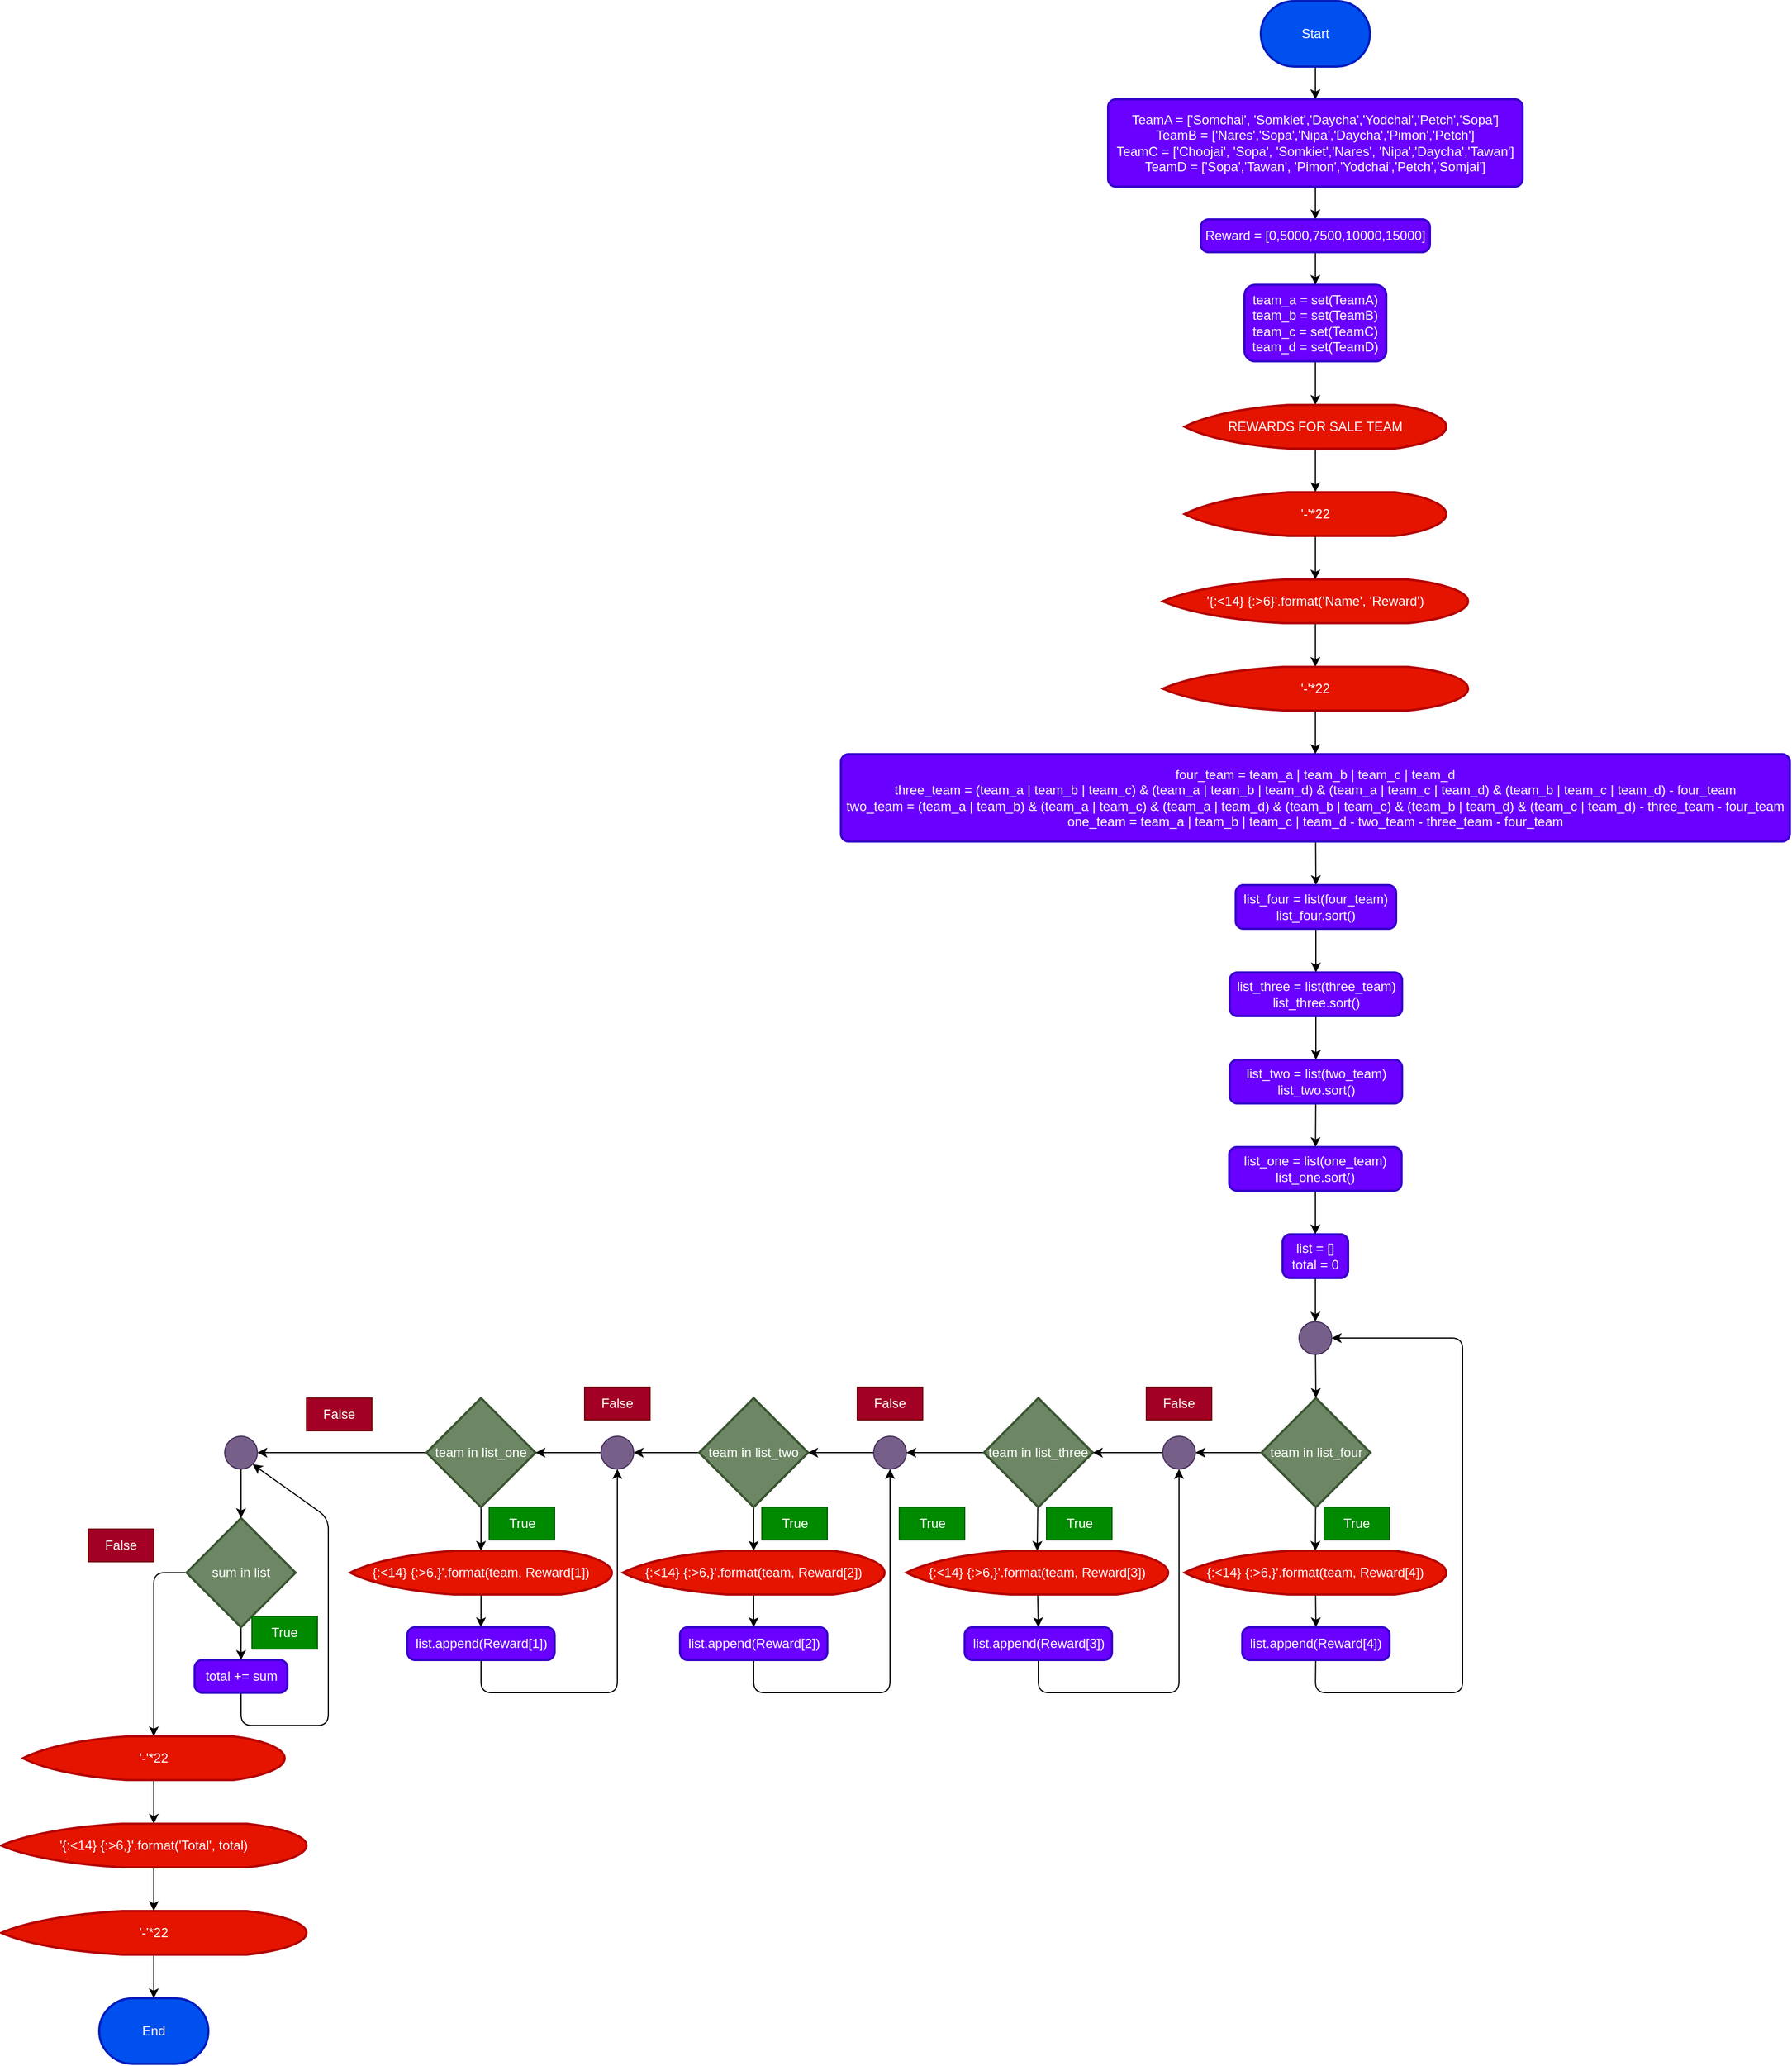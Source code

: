 <mxfile>
    <diagram id="S-5zMVGBL2YbQHrQpt5b" name="Page-1">
        <mxGraphModel dx="2244" dy="929" grid="1" gridSize="10" guides="1" tooltips="1" connect="1" arrows="1" fold="1" page="1" pageScale="1" pageWidth="850" pageHeight="1100" math="0" shadow="0">
            <root>
                <mxCell id="0"/>
                <mxCell id="1" parent="0"/>
                <mxCell id="5" style="edgeStyle=none;html=1;entryX=0.5;entryY=0;entryDx=0;entryDy=0;" edge="1" parent="1" source="2" target="4">
                    <mxGeometry relative="1" as="geometry"/>
                </mxCell>
                <mxCell id="110" value="" style="edgeStyle=none;html=1;" edge="1" parent="1" source="2" target="4">
                    <mxGeometry relative="1" as="geometry"/>
                </mxCell>
                <mxCell id="2" value="Start" style="strokeWidth=2;html=1;shape=mxgraph.flowchart.terminator;whiteSpace=wrap;fillColor=#0050ef;fontColor=#ffffff;strokeColor=#001DBC;" vertex="1" parent="1">
                    <mxGeometry x="760" y="180" width="100" height="60" as="geometry"/>
                </mxCell>
                <mxCell id="8" style="edgeStyle=none;html=1;entryX=0.5;entryY=0;entryDx=0;entryDy=0;" edge="1" parent="1" source="4" target="6">
                    <mxGeometry relative="1" as="geometry"/>
                </mxCell>
                <mxCell id="4" value="TeamA = ['Somchai', 'Somkiet','Daycha','Yodchai','Petch','Sopa']&lt;br&gt;TeamB = ['Nares','Sopa','Nipa','Daycha','Pimon','Petch'] &lt;br&gt;TeamC = ['Choojai', 'Sopa', 'Somkiet','Nares', 'Nipa','Daycha','Tawan'] &lt;br&gt;TeamD = ['Sopa','Tawan', 'Pimon','Yodchai','Petch','Somjai']" style="rounded=1;whiteSpace=wrap;html=1;absoluteArcSize=1;arcSize=14;strokeWidth=2;fillColor=#6a00ff;fontColor=#ffffff;strokeColor=#3700CC;" vertex="1" parent="1">
                    <mxGeometry x="620" y="270" width="380" height="80" as="geometry"/>
                </mxCell>
                <mxCell id="10" value="" style="edgeStyle=none;html=1;" edge="1" parent="1" source="6" target="9">
                    <mxGeometry relative="1" as="geometry"/>
                </mxCell>
                <mxCell id="6" value="Reward = [0,5000,7500,10000,15000]" style="rounded=1;whiteSpace=wrap;html=1;absoluteArcSize=1;arcSize=14;strokeWidth=2;fillColor=#6a00ff;fontColor=#ffffff;strokeColor=#3700CC;" vertex="1" parent="1">
                    <mxGeometry x="705" y="380" width="210" height="30" as="geometry"/>
                </mxCell>
                <mxCell id="20" style="edgeStyle=none;html=1;entryX=0.5;entryY=0;entryDx=0;entryDy=0;entryPerimeter=0;" edge="1" parent="1" source="9" target="11">
                    <mxGeometry relative="1" as="geometry"/>
                </mxCell>
                <mxCell id="9" value="team_a = set(TeamA) team_b = set(TeamB) team_c = set(TeamC) team_d = set(TeamD)" style="rounded=1;whiteSpace=wrap;html=1;arcSize=14;strokeWidth=2;fillColor=#6a00ff;fontColor=#ffffff;strokeColor=#3700CC;" vertex="1" parent="1">
                    <mxGeometry x="745" y="440" width="130" height="70" as="geometry"/>
                </mxCell>
                <mxCell id="13" value="" style="edgeStyle=none;html=1;" edge="1" parent="1" source="11" target="12">
                    <mxGeometry relative="1" as="geometry"/>
                </mxCell>
                <mxCell id="11" value="REWARDS FOR SALE TEAM" style="strokeWidth=2;html=1;shape=mxgraph.flowchart.display;whiteSpace=wrap;fillColor=#e51400;strokeColor=#B20000;fontColor=#ffffff;" vertex="1" parent="1">
                    <mxGeometry x="690" y="550" width="240" height="40" as="geometry"/>
                </mxCell>
                <mxCell id="15" value="" style="edgeStyle=none;html=1;" edge="1" parent="1" source="12" target="14">
                    <mxGeometry relative="1" as="geometry"/>
                </mxCell>
                <mxCell id="12" value="&lt;span&gt;'-'*22&lt;/span&gt;" style="strokeWidth=2;html=1;shape=mxgraph.flowchart.display;whiteSpace=wrap;fillColor=#e51400;strokeColor=#B20000;fontColor=#ffffff;" vertex="1" parent="1">
                    <mxGeometry x="690" y="630" width="240" height="40" as="geometry"/>
                </mxCell>
                <mxCell id="17" value="" style="edgeStyle=none;html=1;" edge="1" parent="1" source="14" target="16">
                    <mxGeometry relative="1" as="geometry"/>
                </mxCell>
                <mxCell id="14" value="&lt;span&gt;'{:&amp;lt;14} {:&amp;gt;6}'.format('Name', 'Reward')&lt;/span&gt;" style="strokeWidth=2;html=1;shape=mxgraph.flowchart.display;whiteSpace=wrap;fillColor=#e51400;strokeColor=#B20000;fontColor=#ffffff;" vertex="1" parent="1">
                    <mxGeometry x="670" y="710" width="280" height="40" as="geometry"/>
                </mxCell>
                <mxCell id="23" style="edgeStyle=none;html=1;entryX=0.5;entryY=0;entryDx=0;entryDy=0;" edge="1" parent="1" source="16" target="22">
                    <mxGeometry relative="1" as="geometry"/>
                </mxCell>
                <mxCell id="16" value="&lt;span&gt;'-'*22&lt;/span&gt;" style="strokeWidth=2;html=1;shape=mxgraph.flowchart.display;whiteSpace=wrap;fillColor=#e51400;strokeColor=#B20000;fontColor=#ffffff;" vertex="1" parent="1">
                    <mxGeometry x="670" y="790" width="280" height="40" as="geometry"/>
                </mxCell>
                <mxCell id="25" style="edgeStyle=none;html=1;entryX=0.5;entryY=0;entryDx=0;entryDy=0;" edge="1" parent="1" source="22" target="24">
                    <mxGeometry relative="1" as="geometry"/>
                </mxCell>
                <mxCell id="22" value="four_team = team_a | team_b | team_c | team_d &lt;br&gt;three_team = (team_a | team_b | team_c) &amp;amp; (team_a | team_b | team_d) &amp;amp; (team_a | team_c | team_d) &amp;amp; (team_b | team_c | team_d) - four_team &lt;br&gt;two_team = (team_a | team_b) &amp;amp; (team_a | team_c) &amp;amp; (team_a | team_d) &amp;amp; (team_b | team_c) &amp;amp; (team_b | team_d) &amp;amp; (team_c | team_d) - three_team - four_team &lt;br&gt;one_team = team_a | team_b | team_c | team_d - two_team - three_team - four_team" style="rounded=1;whiteSpace=wrap;html=1;absoluteArcSize=1;arcSize=14;strokeWidth=2;fillColor=#6a00ff;fontColor=#ffffff;strokeColor=#3700CC;" vertex="1" parent="1">
                    <mxGeometry x="375" y="870" width="870" height="80" as="geometry"/>
                </mxCell>
                <mxCell id="27" value="" style="edgeStyle=none;html=1;" edge="1" parent="1" source="24" target="26">
                    <mxGeometry relative="1" as="geometry"/>
                </mxCell>
                <mxCell id="24" value="list_four = list(four_team) &lt;br&gt;list_four.sort()" style="rounded=1;whiteSpace=wrap;html=1;absoluteArcSize=1;arcSize=14;strokeWidth=2;fillColor=#6a00ff;fontColor=#ffffff;strokeColor=#3700CC;" vertex="1" parent="1">
                    <mxGeometry x="737" y="990" width="147" height="40" as="geometry"/>
                </mxCell>
                <mxCell id="29" value="" style="edgeStyle=none;html=1;" edge="1" parent="1" source="26" target="28">
                    <mxGeometry relative="1" as="geometry"/>
                </mxCell>
                <mxCell id="26" value="list_three = list(three_team)&lt;br&gt;list_three.sort()" style="rounded=1;whiteSpace=wrap;html=1;absoluteArcSize=1;arcSize=14;strokeWidth=2;fillColor=#6a00ff;fontColor=#ffffff;strokeColor=#3700CC;" vertex="1" parent="1">
                    <mxGeometry x="731.5" y="1070" width="158" height="40" as="geometry"/>
                </mxCell>
                <mxCell id="31" value="" style="edgeStyle=none;html=1;" edge="1" parent="1" source="28" target="30">
                    <mxGeometry relative="1" as="geometry"/>
                </mxCell>
                <mxCell id="28" value="list_two = list(two_team)&lt;br&gt;list_two.sort()" style="rounded=1;whiteSpace=wrap;html=1;absoluteArcSize=1;arcSize=14;strokeWidth=2;fillColor=#6a00ff;fontColor=#ffffff;strokeColor=#3700CC;" vertex="1" parent="1">
                    <mxGeometry x="731.5" y="1150" width="158" height="40" as="geometry"/>
                </mxCell>
                <mxCell id="33" style="edgeStyle=none;html=1;entryX=0.5;entryY=0;entryDx=0;entryDy=0;" edge="1" parent="1" source="30" target="32">
                    <mxGeometry relative="1" as="geometry"/>
                </mxCell>
                <mxCell id="30" value="list_one = list(one_team) list_one.sort()" style="rounded=1;whiteSpace=wrap;html=1;absoluteArcSize=1;arcSize=14;strokeWidth=2;fillColor=#6a00ff;fontColor=#ffffff;strokeColor=#3700CC;" vertex="1" parent="1">
                    <mxGeometry x="731" y="1230" width="158" height="40" as="geometry"/>
                </mxCell>
                <mxCell id="51" style="edgeStyle=none;html=1;entryX=0.5;entryY=0;entryDx=0;entryDy=0;" edge="1" parent="1" source="32" target="50">
                    <mxGeometry relative="1" as="geometry"/>
                </mxCell>
                <mxCell id="32" value="list = [] &lt;br&gt;total = 0" style="rounded=1;whiteSpace=wrap;html=1;absoluteArcSize=1;arcSize=14;strokeWidth=2;fillColor=#6a00ff;fontColor=#ffffff;strokeColor=#3700CC;" vertex="1" parent="1">
                    <mxGeometry x="780" y="1310" width="60" height="40" as="geometry"/>
                </mxCell>
                <mxCell id="46" style="edgeStyle=none;html=1;entryX=0.5;entryY=0;entryDx=0;entryDy=0;entryPerimeter=0;" edge="1" parent="1" source="34" target="45">
                    <mxGeometry relative="1" as="geometry"/>
                </mxCell>
                <mxCell id="54" style="edgeStyle=none;html=1;entryX=1;entryY=0.5;entryDx=0;entryDy=0;" edge="1" parent="1" source="34" target="55">
                    <mxGeometry relative="1" as="geometry">
                        <mxPoint x="695" y="1510" as="targetPoint"/>
                    </mxGeometry>
                </mxCell>
                <mxCell id="34" value="team in list_four" style="strokeWidth=2;html=1;shape=mxgraph.flowchart.decision;whiteSpace=wrap;fillColor=#6d8764;fontColor=#ffffff;strokeColor=#3A5431;" vertex="1" parent="1">
                    <mxGeometry x="760.5" y="1460" width="100" height="100" as="geometry"/>
                </mxCell>
                <mxCell id="61" style="edgeStyle=none;html=1;entryX=0.5;entryY=0;entryDx=0;entryDy=0;entryPerimeter=0;" edge="1" parent="1" source="36" target="59">
                    <mxGeometry relative="1" as="geometry"/>
                </mxCell>
                <mxCell id="65" style="edgeStyle=none;html=1;entryX=1;entryY=0.5;entryDx=0;entryDy=0;" edge="1" parent="1" source="36" target="64">
                    <mxGeometry relative="1" as="geometry"/>
                </mxCell>
                <mxCell id="36" value="team in list_three" style="strokeWidth=2;html=1;shape=mxgraph.flowchart.decision;whiteSpace=wrap;fillColor=#6d8764;fontColor=#ffffff;strokeColor=#3A5431;" vertex="1" parent="1">
                    <mxGeometry x="506" y="1460" width="100" height="100" as="geometry"/>
                </mxCell>
                <mxCell id="70" style="edgeStyle=none;html=1;entryX=0.5;entryY=0;entryDx=0;entryDy=0;entryPerimeter=0;" edge="1" parent="1" source="38" target="67">
                    <mxGeometry relative="1" as="geometry"/>
                </mxCell>
                <mxCell id="78" style="edgeStyle=none;html=1;entryX=1;entryY=0.5;entryDx=0;entryDy=0;" edge="1" parent="1" source="38" target="73">
                    <mxGeometry relative="1" as="geometry"/>
                </mxCell>
                <mxCell id="38" value="team in list_two" style="strokeWidth=2;html=1;shape=mxgraph.flowchart.decision;whiteSpace=wrap;fillColor=#6d8764;fontColor=#ffffff;strokeColor=#3A5431;" vertex="1" parent="1">
                    <mxGeometry x="245" y="1460" width="100" height="100" as="geometry"/>
                </mxCell>
                <mxCell id="81" style="edgeStyle=none;html=1;entryX=0.5;entryY=0;entryDx=0;entryDy=0;entryPerimeter=0;" edge="1" parent="1" source="40" target="75">
                    <mxGeometry relative="1" as="geometry"/>
                </mxCell>
                <mxCell id="88" style="edgeStyle=none;html=1;entryX=1;entryY=0.5;entryDx=0;entryDy=0;" edge="1" parent="1" source="40" target="87">
                    <mxGeometry relative="1" as="geometry"/>
                </mxCell>
                <mxCell id="40" value="team in list_one" style="strokeWidth=2;html=1;shape=mxgraph.flowchart.decision;whiteSpace=wrap;fillColor=#6d8764;fontColor=#ffffff;strokeColor=#3A5431;" vertex="1" parent="1">
                    <mxGeometry x="-5" y="1460" width="100" height="100" as="geometry"/>
                </mxCell>
                <mxCell id="42" value="False" style="text;html=1;strokeColor=#6F0000;fillColor=#a20025;align=center;verticalAlign=middle;whiteSpace=wrap;rounded=0;fontColor=#ffffff;" vertex="1" parent="1">
                    <mxGeometry x="655" y="1450" width="60" height="30" as="geometry"/>
                </mxCell>
                <mxCell id="43" value="False" style="text;html=1;strokeColor=#6F0000;fillColor=#a20025;align=center;verticalAlign=middle;whiteSpace=wrap;rounded=0;fontColor=#ffffff;" vertex="1" parent="1">
                    <mxGeometry x="390" y="1450" width="60" height="30" as="geometry"/>
                </mxCell>
                <mxCell id="44" value="False" style="text;html=1;strokeColor=#6F0000;fillColor=#a20025;align=center;verticalAlign=middle;whiteSpace=wrap;rounded=0;fontColor=#ffffff;" vertex="1" parent="1">
                    <mxGeometry x="140" y="1450" width="60" height="30" as="geometry"/>
                </mxCell>
                <mxCell id="48" style="edgeStyle=none;html=1;entryX=0.5;entryY=0;entryDx=0;entryDy=0;" edge="1" parent="1" source="45" target="47">
                    <mxGeometry relative="1" as="geometry"/>
                </mxCell>
                <mxCell id="45" value="{:&amp;lt;14} {:&amp;gt;6,}'.format(team, Reward[4])" style="strokeWidth=2;html=1;shape=mxgraph.flowchart.display;whiteSpace=wrap;fillColor=#e51400;fontColor=#ffffff;strokeColor=#B20000;" vertex="1" parent="1">
                    <mxGeometry x="690" y="1600" width="240" height="40" as="geometry"/>
                </mxCell>
                <mxCell id="53" style="edgeStyle=none;html=1;entryX=1;entryY=0.5;entryDx=0;entryDy=0;" edge="1" parent="1" source="47" target="50">
                    <mxGeometry relative="1" as="geometry">
                        <Array as="points">
                            <mxPoint x="810" y="1730"/>
                            <mxPoint x="945" y="1730"/>
                            <mxPoint x="945" y="1405"/>
                        </Array>
                    </mxGeometry>
                </mxCell>
                <mxCell id="47" value="list.append(Reward[4])" style="rounded=1;whiteSpace=wrap;html=1;absoluteArcSize=1;arcSize=14;strokeWidth=2;fillColor=#6a00ff;fontColor=#ffffff;strokeColor=#3700CC;" vertex="1" parent="1">
                    <mxGeometry x="743" y="1670" width="135" height="30" as="geometry"/>
                </mxCell>
                <mxCell id="52" style="edgeStyle=none;html=1;entryX=0.5;entryY=0;entryDx=0;entryDy=0;entryPerimeter=0;" edge="1" parent="1" source="50" target="34">
                    <mxGeometry relative="1" as="geometry"/>
                </mxCell>
                <mxCell id="50" value="" style="ellipse;whiteSpace=wrap;html=1;aspect=fixed;fillColor=#76608a;fontColor=#ffffff;strokeColor=#432D57;" vertex="1" parent="1">
                    <mxGeometry x="795" y="1390" width="30" height="30" as="geometry"/>
                </mxCell>
                <mxCell id="57" style="edgeStyle=none;html=1;entryX=1;entryY=0.5;entryDx=0;entryDy=0;entryPerimeter=0;" edge="1" parent="1" source="55" target="36">
                    <mxGeometry relative="1" as="geometry"/>
                </mxCell>
                <mxCell id="55" value="" style="ellipse;whiteSpace=wrap;html=1;aspect=fixed;fillColor=#76608a;fontColor=#ffffff;strokeColor=#432D57;" vertex="1" parent="1">
                    <mxGeometry x="670" y="1495" width="30" height="30" as="geometry"/>
                </mxCell>
                <mxCell id="62" style="edgeStyle=none;html=1;entryX=0.5;entryY=0;entryDx=0;entryDy=0;" edge="1" parent="1" source="59" target="60">
                    <mxGeometry relative="1" as="geometry"/>
                </mxCell>
                <mxCell id="59" value="{:&amp;lt;14} {:&amp;gt;6,}'.format(team, Reward[3])" style="strokeWidth=2;html=1;shape=mxgraph.flowchart.display;whiteSpace=wrap;fillColor=#e51400;fontColor=#ffffff;strokeColor=#B20000;" vertex="1" parent="1">
                    <mxGeometry x="435" y="1600" width="240" height="40" as="geometry"/>
                </mxCell>
                <mxCell id="63" style="edgeStyle=none;html=1;entryX=0.5;entryY=1;entryDx=0;entryDy=0;" edge="1" parent="1" source="60" target="55">
                    <mxGeometry relative="1" as="geometry">
                        <Array as="points">
                            <mxPoint x="556" y="1730"/>
                            <mxPoint x="685" y="1730"/>
                        </Array>
                    </mxGeometry>
                </mxCell>
                <mxCell id="60" value="list.append(Reward[3])" style="rounded=1;whiteSpace=wrap;html=1;absoluteArcSize=1;arcSize=14;strokeWidth=2;fillColor=#6a00ff;fontColor=#ffffff;strokeColor=#3700CC;" vertex="1" parent="1">
                    <mxGeometry x="488.5" y="1670" width="135" height="30" as="geometry"/>
                </mxCell>
                <mxCell id="66" style="edgeStyle=none;html=1;entryX=1;entryY=0.5;entryDx=0;entryDy=0;entryPerimeter=0;" edge="1" parent="1" source="64" target="38">
                    <mxGeometry relative="1" as="geometry"/>
                </mxCell>
                <mxCell id="64" value="" style="ellipse;whiteSpace=wrap;html=1;aspect=fixed;fillColor=#76608a;fontColor=#ffffff;strokeColor=#432D57;" vertex="1" parent="1">
                    <mxGeometry x="405" y="1495" width="30" height="30" as="geometry"/>
                </mxCell>
                <mxCell id="71" style="edgeStyle=none;html=1;entryX=0.5;entryY=0;entryDx=0;entryDy=0;" edge="1" parent="1" source="67" target="68">
                    <mxGeometry relative="1" as="geometry"/>
                </mxCell>
                <mxCell id="67" value="{:&amp;lt;14} {:&amp;gt;6,}'.format(team, Reward[2])" style="strokeWidth=2;html=1;shape=mxgraph.flowchart.display;whiteSpace=wrap;fillColor=#e51400;fontColor=#ffffff;strokeColor=#B20000;" vertex="1" parent="1">
                    <mxGeometry x="175" y="1600" width="240" height="40" as="geometry"/>
                </mxCell>
                <mxCell id="72" style="edgeStyle=none;html=1;entryX=0.5;entryY=1;entryDx=0;entryDy=0;" edge="1" parent="1" source="68" target="64">
                    <mxGeometry relative="1" as="geometry">
                        <Array as="points">
                            <mxPoint x="295" y="1730"/>
                            <mxPoint x="420" y="1730"/>
                        </Array>
                    </mxGeometry>
                </mxCell>
                <mxCell id="68" value="list.append(Reward[2])" style="rounded=1;whiteSpace=wrap;html=1;absoluteArcSize=1;arcSize=14;strokeWidth=2;fillColor=#6a00ff;fontColor=#ffffff;strokeColor=#3700CC;" vertex="1" parent="1">
                    <mxGeometry x="227.5" y="1670" width="135" height="30" as="geometry"/>
                </mxCell>
                <mxCell id="79" style="edgeStyle=none;html=1;entryX=1;entryY=0.5;entryDx=0;entryDy=0;entryPerimeter=0;" edge="1" parent="1" source="73" target="40">
                    <mxGeometry relative="1" as="geometry"/>
                </mxCell>
                <mxCell id="73" value="" style="ellipse;whiteSpace=wrap;html=1;aspect=fixed;fillColor=#76608a;fontColor=#ffffff;strokeColor=#432D57;" vertex="1" parent="1">
                    <mxGeometry x="155" y="1495" width="30" height="30" as="geometry"/>
                </mxCell>
                <mxCell id="74" style="edgeStyle=none;html=1;entryX=0.5;entryY=0;entryDx=0;entryDy=0;" edge="1" parent="1" source="75" target="77">
                    <mxGeometry relative="1" as="geometry"/>
                </mxCell>
                <mxCell id="75" value="{:&amp;lt;14} {:&amp;gt;6,}'.format(team, Reward[1])" style="strokeWidth=2;html=1;shape=mxgraph.flowchart.display;whiteSpace=wrap;fillColor=#e51400;fontColor=#ffffff;strokeColor=#B20000;" vertex="1" parent="1">
                    <mxGeometry x="-75" y="1600" width="240" height="40" as="geometry"/>
                </mxCell>
                <mxCell id="76" style="edgeStyle=none;html=1;entryX=0.5;entryY=1;entryDx=0;entryDy=0;" edge="1" parent="1" source="77" target="73">
                    <mxGeometry relative="1" as="geometry">
                        <Array as="points">
                            <mxPoint x="45" y="1730"/>
                            <mxPoint x="170" y="1730"/>
                        </Array>
                    </mxGeometry>
                </mxCell>
                <mxCell id="77" value="list.append(Reward[1])" style="rounded=1;whiteSpace=wrap;html=1;absoluteArcSize=1;arcSize=14;strokeWidth=2;fillColor=#6a00ff;fontColor=#ffffff;strokeColor=#3700CC;" vertex="1" parent="1">
                    <mxGeometry x="-22.5" y="1670" width="135" height="30" as="geometry"/>
                </mxCell>
                <mxCell id="91" style="edgeStyle=none;html=1;entryX=0.5;entryY=0;entryDx=0;entryDy=0;" edge="1" parent="1" source="83" target="90">
                    <mxGeometry relative="1" as="geometry"/>
                </mxCell>
                <mxCell id="93" style="edgeStyle=none;html=1;entryX=0.5;entryY=0;entryDx=0;entryDy=0;entryPerimeter=0;" edge="1" parent="1" source="83" target="96">
                    <mxGeometry relative="1" as="geometry">
                        <mxPoint x="-255" y="1770" as="targetPoint"/>
                        <Array as="points">
                            <mxPoint x="-255" y="1620"/>
                        </Array>
                    </mxGeometry>
                </mxCell>
                <mxCell id="83" value="sum in list" style="strokeWidth=2;html=1;shape=mxgraph.flowchart.decision;whiteSpace=wrap;fillColor=#6d8764;fontColor=#ffffff;strokeColor=#3A5431;" vertex="1" parent="1">
                    <mxGeometry x="-225" y="1570" width="100" height="100" as="geometry"/>
                </mxCell>
                <mxCell id="85" value="False" style="text;html=1;strokeColor=#6F0000;fillColor=#a20025;align=center;verticalAlign=middle;whiteSpace=wrap;rounded=0;fontColor=#ffffff;" vertex="1" parent="1">
                    <mxGeometry x="-115" y="1460" width="60" height="30" as="geometry"/>
                </mxCell>
                <mxCell id="89" style="edgeStyle=none;html=1;entryX=0.5;entryY=0;entryDx=0;entryDy=0;entryPerimeter=0;" edge="1" parent="1" source="87" target="83">
                    <mxGeometry relative="1" as="geometry"/>
                </mxCell>
                <mxCell id="87" value="" style="ellipse;whiteSpace=wrap;html=1;aspect=fixed;fillColor=#76608a;fontColor=#ffffff;strokeColor=#432D57;" vertex="1" parent="1">
                    <mxGeometry x="-190" y="1495" width="30" height="30" as="geometry"/>
                </mxCell>
                <mxCell id="92" style="edgeStyle=none;html=1;entryX=1;entryY=1;entryDx=0;entryDy=0;" edge="1" parent="1" source="90" target="87">
                    <mxGeometry relative="1" as="geometry">
                        <Array as="points">
                            <mxPoint x="-175" y="1760"/>
                            <mxPoint x="-95" y="1760"/>
                            <mxPoint x="-95" y="1570"/>
                        </Array>
                    </mxGeometry>
                </mxCell>
                <mxCell id="90" value="total += sum" style="rounded=1;whiteSpace=wrap;html=1;absoluteArcSize=1;arcSize=14;strokeWidth=2;fillColor=#6a00ff;fontColor=#ffffff;strokeColor=#3700CC;" vertex="1" parent="1">
                    <mxGeometry x="-217.5" y="1700" width="85" height="30" as="geometry"/>
                </mxCell>
                <mxCell id="106" style="edgeStyle=none;html=1;entryX=0.5;entryY=0;entryDx=0;entryDy=0;entryPerimeter=0;" edge="1" parent="1" source="96" target="97">
                    <mxGeometry relative="1" as="geometry"/>
                </mxCell>
                <mxCell id="96" value="&lt;span&gt;'-'*22&lt;/span&gt;" style="strokeWidth=2;html=1;shape=mxgraph.flowchart.display;whiteSpace=wrap;fillColor=#e51400;fontColor=#ffffff;strokeColor=#B20000;" vertex="1" parent="1">
                    <mxGeometry x="-375" y="1770" width="240" height="40" as="geometry"/>
                </mxCell>
                <mxCell id="107" style="edgeStyle=none;html=1;entryX=0.5;entryY=0;entryDx=0;entryDy=0;entryPerimeter=0;" edge="1" parent="1" source="97" target="98">
                    <mxGeometry relative="1" as="geometry"/>
                </mxCell>
                <mxCell id="97" value="'{:&amp;lt;14} {:&amp;gt;6,}'.format('Total', total)" style="strokeWidth=2;html=1;shape=mxgraph.flowchart.display;whiteSpace=wrap;fillColor=#e51400;fontColor=#ffffff;strokeColor=#B20000;" vertex="1" parent="1">
                    <mxGeometry x="-395" y="1850" width="280" height="40" as="geometry"/>
                </mxCell>
                <mxCell id="109" style="edgeStyle=none;html=1;entryX=0.5;entryY=0;entryDx=0;entryDy=0;entryPerimeter=0;" edge="1" parent="1" source="98" target="108">
                    <mxGeometry relative="1" as="geometry"/>
                </mxCell>
                <mxCell id="98" value="&lt;span&gt;'-'*22&lt;/span&gt;" style="strokeWidth=2;html=1;shape=mxgraph.flowchart.display;whiteSpace=wrap;fillColor=#e51400;fontColor=#ffffff;strokeColor=#B20000;" vertex="1" parent="1">
                    <mxGeometry x="-395" y="1930" width="280" height="40" as="geometry"/>
                </mxCell>
                <mxCell id="99" value="True" style="text;html=1;strokeColor=#005700;fillColor=#008a00;align=center;verticalAlign=middle;whiteSpace=wrap;rounded=0;fontColor=#ffffff;" vertex="1" parent="1">
                    <mxGeometry x="52.5" y="1560" width="60" height="30" as="geometry"/>
                </mxCell>
                <mxCell id="100" value="True" style="text;html=1;strokeColor=#005700;fillColor=#008a00;align=center;verticalAlign=middle;whiteSpace=wrap;rounded=0;fontColor=#ffffff;" vertex="1" parent="1">
                    <mxGeometry x="302.5" y="1560" width="60" height="30" as="geometry"/>
                </mxCell>
                <mxCell id="101" value="True" style="text;html=1;strokeColor=#005700;fillColor=#008a00;align=center;verticalAlign=middle;whiteSpace=wrap;rounded=0;fontColor=#ffffff;" vertex="1" parent="1">
                    <mxGeometry x="428.5" y="1560" width="60" height="30" as="geometry"/>
                </mxCell>
                <mxCell id="102" value="True" style="text;html=1;strokeColor=#005700;fillColor=#008a00;align=center;verticalAlign=middle;whiteSpace=wrap;rounded=0;fontColor=#ffffff;" vertex="1" parent="1">
                    <mxGeometry x="563.5" y="1560" width="60" height="30" as="geometry"/>
                </mxCell>
                <mxCell id="103" value="True" style="text;html=1;strokeColor=#005700;fillColor=#008a00;align=center;verticalAlign=middle;whiteSpace=wrap;rounded=0;fontColor=#ffffff;" vertex="1" parent="1">
                    <mxGeometry x="818" y="1560" width="60" height="30" as="geometry"/>
                </mxCell>
                <mxCell id="104" value="True" style="text;html=1;strokeColor=#005700;fillColor=#008a00;align=center;verticalAlign=middle;whiteSpace=wrap;rounded=0;fontColor=#ffffff;" vertex="1" parent="1">
                    <mxGeometry x="-165" y="1660" width="60" height="30" as="geometry"/>
                </mxCell>
                <mxCell id="105" value="False" style="text;html=1;strokeColor=#6F0000;fillColor=#a20025;align=center;verticalAlign=middle;whiteSpace=wrap;rounded=0;fontColor=#ffffff;" vertex="1" parent="1">
                    <mxGeometry x="-315" y="1580" width="60" height="30" as="geometry"/>
                </mxCell>
                <mxCell id="108" value="End" style="strokeWidth=2;html=1;shape=mxgraph.flowchart.terminator;whiteSpace=wrap;fillColor=#0050ef;fontColor=#ffffff;strokeColor=#001DBC;" vertex="1" parent="1">
                    <mxGeometry x="-305" y="2010" width="100" height="60" as="geometry"/>
                </mxCell>
            </root>
        </mxGraphModel>
    </diagram>
</mxfile>